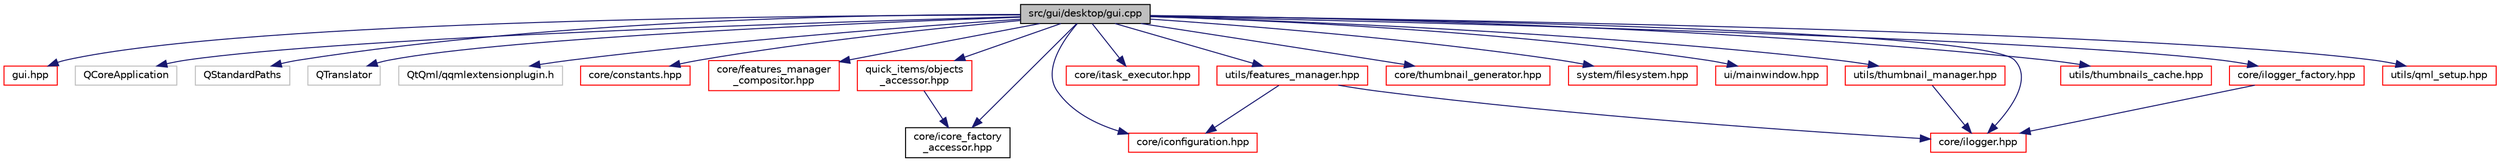 digraph "src/gui/desktop/gui.cpp"
{
 // LATEX_PDF_SIZE
  edge [fontname="Helvetica",fontsize="10",labelfontname="Helvetica",labelfontsize="10"];
  node [fontname="Helvetica",fontsize="10",shape=record];
  Node1 [label="src/gui/desktop/gui.cpp",height=0.2,width=0.4,color="black", fillcolor="grey75", style="filled", fontcolor="black",tooltip=" "];
  Node1 -> Node2 [color="midnightblue",fontsize="10",style="solid",fontname="Helvetica"];
  Node2 [label="gui.hpp",height=0.2,width=0.4,color="red", fillcolor="white", style="filled",URL="$gui_8hpp.html",tooltip=" "];
  Node1 -> Node5 [color="midnightblue",fontsize="10",style="solid",fontname="Helvetica"];
  Node5 [label="QCoreApplication",height=0.2,width=0.4,color="grey75", fillcolor="white", style="filled",tooltip=" "];
  Node1 -> Node6 [color="midnightblue",fontsize="10",style="solid",fontname="Helvetica"];
  Node6 [label="QStandardPaths",height=0.2,width=0.4,color="grey75", fillcolor="white", style="filled",tooltip=" "];
  Node1 -> Node7 [color="midnightblue",fontsize="10",style="solid",fontname="Helvetica"];
  Node7 [label="QTranslator",height=0.2,width=0.4,color="grey75", fillcolor="white", style="filled",tooltip=" "];
  Node1 -> Node8 [color="midnightblue",fontsize="10",style="solid",fontname="Helvetica"];
  Node8 [label="QtQml/qqmlextensionplugin.h",height=0.2,width=0.4,color="grey75", fillcolor="white", style="filled",tooltip=" "];
  Node1 -> Node9 [color="midnightblue",fontsize="10",style="solid",fontname="Helvetica"];
  Node9 [label="core/constants.hpp",height=0.2,width=0.4,color="red", fillcolor="white", style="filled",URL="$constants_8hpp.html",tooltip=" "];
  Node1 -> Node13 [color="midnightblue",fontsize="10",style="solid",fontname="Helvetica"];
  Node13 [label="core/features_manager\l_compositor.hpp",height=0.2,width=0.4,color="red", fillcolor="white", style="filled",URL="$features__manager__compositor_8hpp.html",tooltip=" "];
  Node1 -> Node17 [color="midnightblue",fontsize="10",style="solid",fontname="Helvetica"];
  Node17 [label="core/iconfiguration.hpp",height=0.2,width=0.4,color="red", fillcolor="white", style="filled",URL="$iconfiguration_8hpp.html",tooltip=" "];
  Node1 -> Node19 [color="midnightblue",fontsize="10",style="solid",fontname="Helvetica"];
  Node19 [label="core/icore_factory\l_accessor.hpp",height=0.2,width=0.4,color="black", fillcolor="white", style="filled",URL="$icore__factory__accessor_8hpp.html",tooltip=" "];
  Node1 -> Node20 [color="midnightblue",fontsize="10",style="solid",fontname="Helvetica"];
  Node20 [label="core/ilogger.hpp",height=0.2,width=0.4,color="red", fillcolor="white", style="filled",URL="$ilogger_8hpp.html",tooltip=" "];
  Node1 -> Node23 [color="midnightblue",fontsize="10",style="solid",fontname="Helvetica"];
  Node23 [label="core/itask_executor.hpp",height=0.2,width=0.4,color="red", fillcolor="white", style="filled",URL="$itask__executor_8hpp.html",tooltip=" "];
  Node1 -> Node25 [color="midnightblue",fontsize="10",style="solid",fontname="Helvetica"];
  Node25 [label="core/ilogger_factory.hpp",height=0.2,width=0.4,color="red", fillcolor="white", style="filled",URL="$ilogger__factory_8hpp.html",tooltip=" "];
  Node25 -> Node20 [color="midnightblue",fontsize="10",style="solid",fontname="Helvetica"];
  Node1 -> Node26 [color="midnightblue",fontsize="10",style="solid",fontname="Helvetica"];
  Node26 [label="core/thumbnail_generator.hpp",height=0.2,width=0.4,color="red", fillcolor="white", style="filled",URL="$thumbnail__generator_8hpp.html",tooltip=" "];
  Node1 -> Node39 [color="midnightblue",fontsize="10",style="solid",fontname="Helvetica"];
  Node39 [label="system/filesystem.hpp",height=0.2,width=0.4,color="red", fillcolor="white", style="filled",URL="$filesystem_8hpp.html",tooltip=" "];
  Node1 -> Node41 [color="midnightblue",fontsize="10",style="solid",fontname="Helvetica"];
  Node41 [label="ui/mainwindow.hpp",height=0.2,width=0.4,color="red", fillcolor="white", style="filled",URL="$mainwindow_8hpp.html",tooltip=" "];
  Node1 -> Node97 [color="midnightblue",fontsize="10",style="solid",fontname="Helvetica"];
  Node97 [label="quick_items/objects\l_accessor.hpp",height=0.2,width=0.4,color="red", fillcolor="white", style="filled",URL="$objects__accessor_8hpp.html",tooltip=" "];
  Node97 -> Node19 [color="midnightblue",fontsize="10",style="solid",fontname="Helvetica"];
  Node1 -> Node98 [color="midnightblue",fontsize="10",style="solid",fontname="Helvetica"];
  Node98 [label="utils/features_manager.hpp",height=0.2,width=0.4,color="red", fillcolor="white", style="filled",URL="$features__manager_8hpp.html",tooltip=" "];
  Node98 -> Node17 [color="midnightblue",fontsize="10",style="solid",fontname="Helvetica"];
  Node98 -> Node20 [color="midnightblue",fontsize="10",style="solid",fontname="Helvetica"];
  Node1 -> Node99 [color="midnightblue",fontsize="10",style="solid",fontname="Helvetica"];
  Node99 [label="utils/thumbnails_cache.hpp",height=0.2,width=0.4,color="red", fillcolor="white", style="filled",URL="$thumbnails__cache_8hpp.html",tooltip=" "];
  Node1 -> Node102 [color="midnightblue",fontsize="10",style="solid",fontname="Helvetica"];
  Node102 [label="utils/thumbnail_manager.hpp",height=0.2,width=0.4,color="red", fillcolor="white", style="filled",URL="$thumbnail__manager_8hpp.html",tooltip=" "];
  Node102 -> Node20 [color="midnightblue",fontsize="10",style="solid",fontname="Helvetica"];
  Node1 -> Node114 [color="midnightblue",fontsize="10",style="solid",fontname="Helvetica"];
  Node114 [label="utils/qml_setup.hpp",height=0.2,width=0.4,color="red", fillcolor="white", style="filled",URL="$qml__setup_8hpp.html",tooltip=" "];
}
